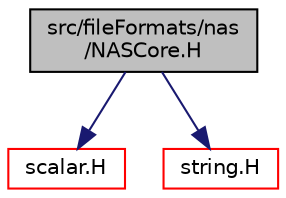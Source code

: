 digraph "src/fileFormats/nas/NASCore.H"
{
  bgcolor="transparent";
  edge [fontname="Helvetica",fontsize="10",labelfontname="Helvetica",labelfontsize="10"];
  node [fontname="Helvetica",fontsize="10",shape=record];
  Node0 [label="src/fileFormats/nas\l/NASCore.H",height=0.2,width=0.4,color="black", fillcolor="grey75", style="filled", fontcolor="black"];
  Node0 -> Node1 [color="midnightblue",fontsize="10",style="solid",fontname="Helvetica"];
  Node1 [label="scalar.H",height=0.2,width=0.4,color="red",URL="$a13334.html"];
  Node0 -> Node11 [color="midnightblue",fontsize="10",style="solid",fontname="Helvetica"];
  Node11 [label="string.H",height=0.2,width=0.4,color="red",URL="$a13490.html"];
}
